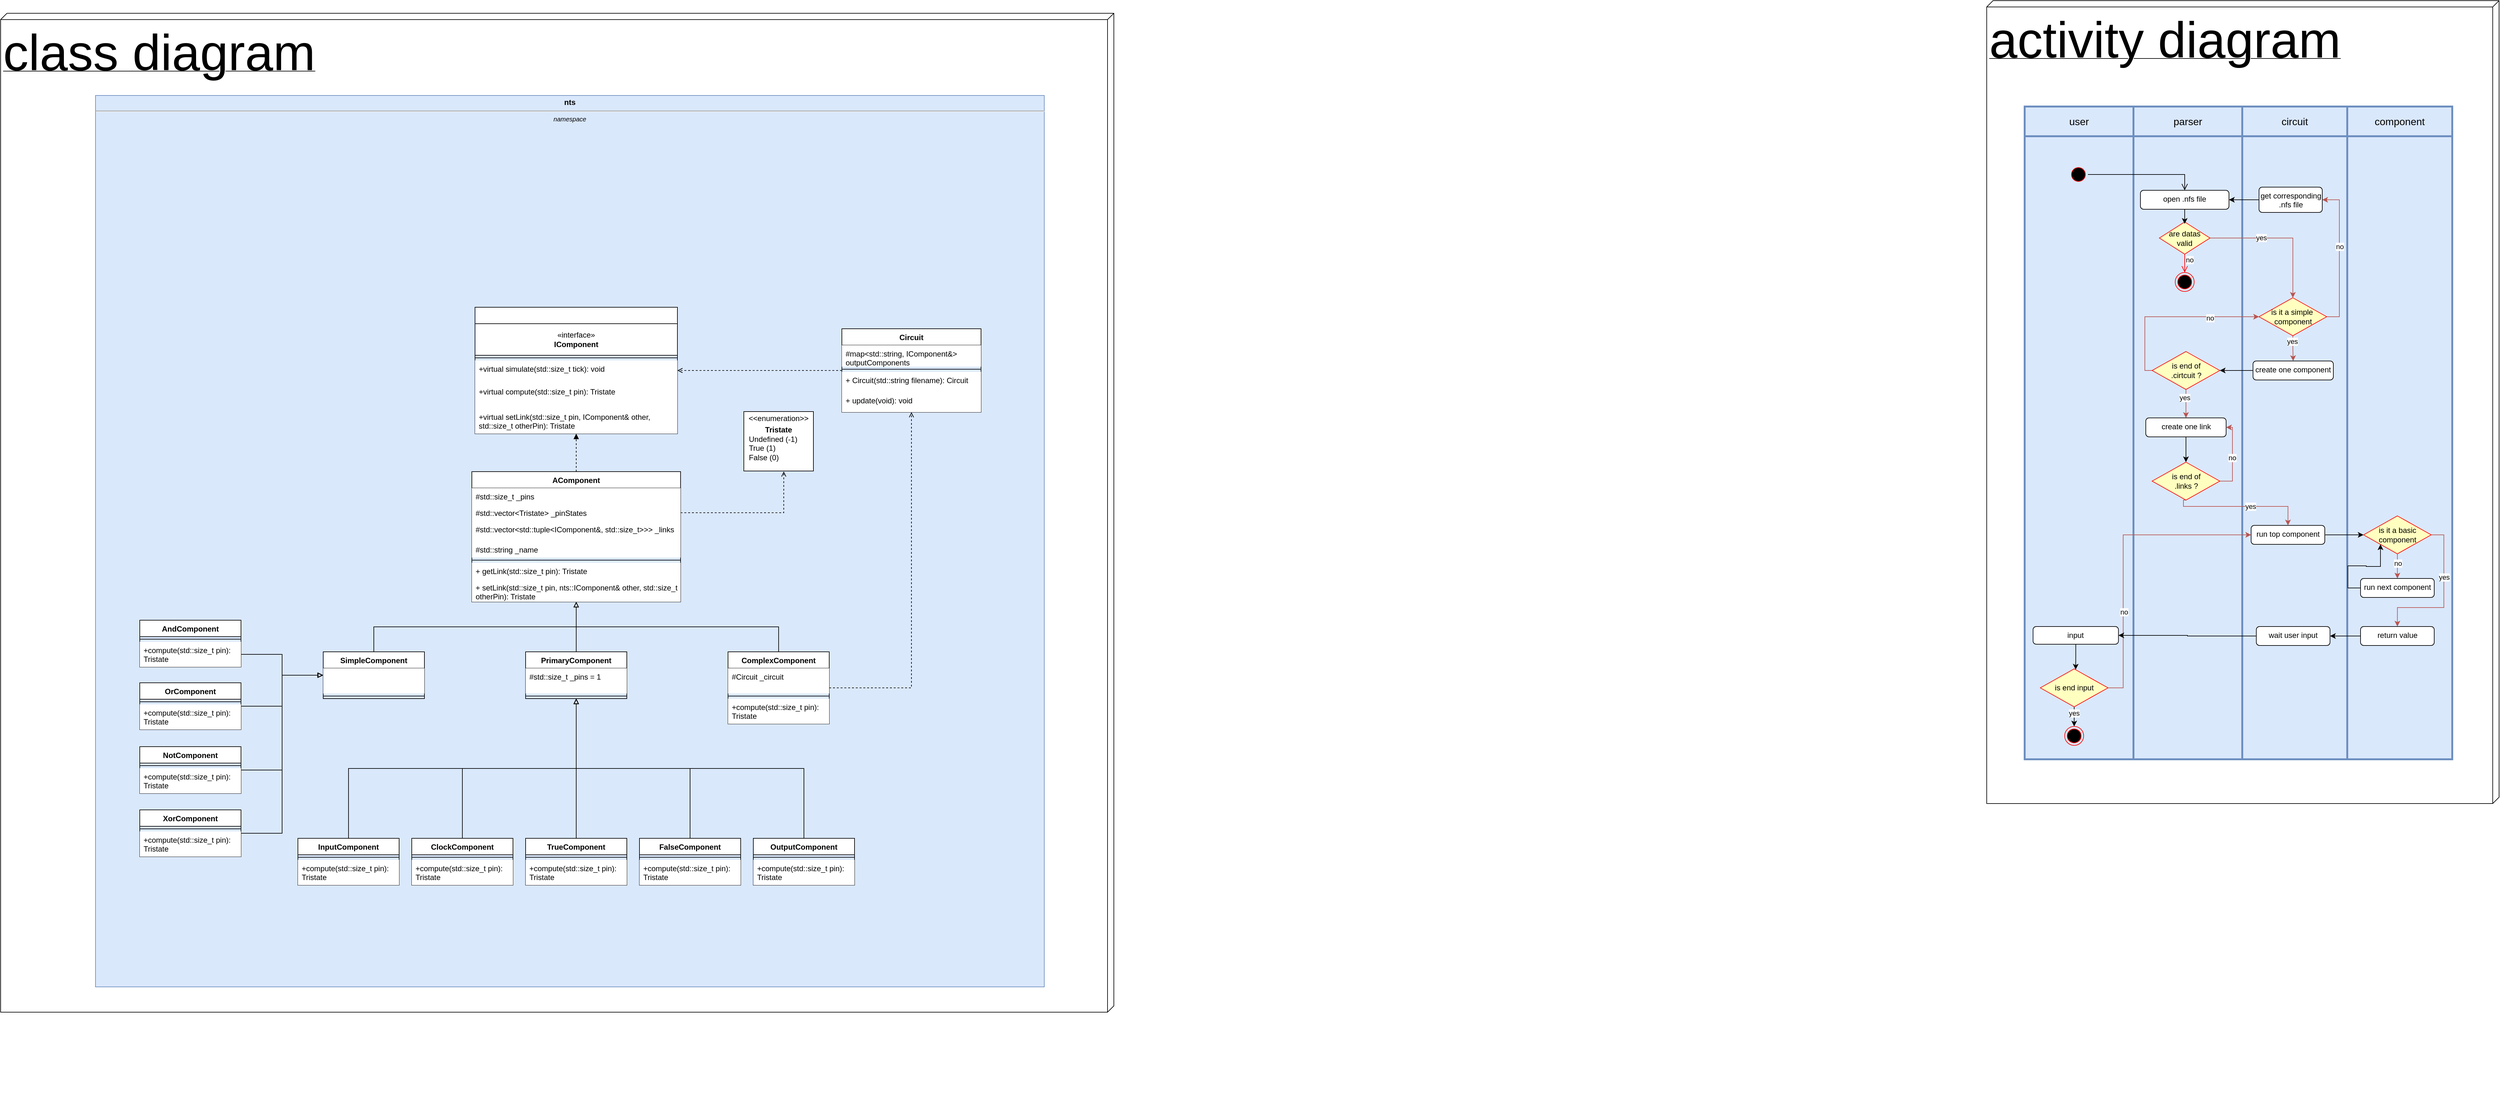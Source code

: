 <mxfile version="23.1.1" type="github">
  <diagram name="Page-1" id="GFifySusMShSwhzrOTK_">
    <mxGraphModel dx="3709" dy="222" grid="1" gridSize="10" guides="1" tooltips="1" connect="1" arrows="1" fold="1" page="1" pageScale="1" pageWidth="827" pageHeight="1169" math="0" shadow="0">
      <root>
        <mxCell id="0" />
        <mxCell id="1" parent="0" />
        <mxCell id="HUT77cJScD1KmEGIFshK-110" value="" style="group;fillColor=default;" parent="1" vertex="1" connectable="0">
          <mxGeometry x="-2220" y="280" width="2180" height="1570" as="geometry" />
        </mxCell>
        <mxCell id="HUT77cJScD1KmEGIFshK-108" value="&lt;font style=&quot;font-size: 80px;&quot;&gt;class diagram&lt;/font&gt;" style="verticalAlign=top;align=left;spacingTop=8;spacingLeft=2;spacingRight=12;shape=cube;size=10;direction=south;fontStyle=4;html=1;whiteSpace=wrap;movable=1;resizable=1;rotatable=1;deletable=1;editable=1;locked=0;connectable=1;perimeterSpacing=6;" parent="HUT77cJScD1KmEGIFshK-110" vertex="1">
          <mxGeometry x="-320" y="-140" width="1760" height="1580" as="geometry" />
        </mxCell>
        <mxCell id="HUT77cJScD1KmEGIFshK-34" value="&lt;p style=&quot;margin:0px;margin-top:4px;text-align:center;&quot;&gt;&lt;b&gt;nts&lt;/b&gt;&lt;/p&gt;&lt;hr&gt;&lt;p style=&quot;font-size:10px;margin:0px;text-align:center;&quot;&gt;&lt;i&gt;namespace&lt;/i&gt;&lt;/p&gt;" style="shape=rect;align=left;html=1;overflow=fill;whiteSpace=wrap;recursiveResize=0;fillColor=#DAE8FC;strokeColor=#6c8ebf;movable=1;resizable=1;rotatable=1;deletable=1;editable=1;locked=0;connectable=1;" parent="HUT77cJScD1KmEGIFshK-110" vertex="1">
          <mxGeometry x="-170" y="-10" width="1500" height="1410" as="geometry" />
        </mxCell>
        <mxCell id="HUT77cJScD1KmEGIFshK-15" value="" style="swimlane;fontStyle=1;align=center;verticalAlign=top;childLayout=stackLayout;horizontal=1;startSize=26;horizontalStack=0;resizeParent=1;resizeParentMax=0;resizeLast=0;collapsible=1;marginBottom=0;whiteSpace=wrap;html=1;" parent="HUT77cJScD1KmEGIFshK-110" vertex="1">
          <mxGeometry x="430" y="325" width="320" height="200" as="geometry">
            <mxRectangle x="110" y="255" width="50" height="40" as="alternateBounds" />
          </mxGeometry>
        </mxCell>
        <mxCell id="HUT77cJScD1KmEGIFshK-23" value="«interface»&lt;br&gt;&lt;b&gt;IComponent&lt;br&gt;&lt;/b&gt;" style="html=1;whiteSpace=wrap;" parent="HUT77cJScD1KmEGIFshK-15" vertex="1">
          <mxGeometry y="26" width="320" height="50" as="geometry" />
        </mxCell>
        <mxCell id="HUT77cJScD1KmEGIFshK-17" value="" style="line;strokeWidth=1;fillColor=default;align=left;verticalAlign=middle;spacingTop=-1;spacingLeft=3;spacingRight=3;rotatable=0;labelPosition=right;points=[];portConstraint=eastwest;strokeColor=inherit;" parent="HUT77cJScD1KmEGIFshK-15" vertex="1">
          <mxGeometry y="76" width="320" height="8" as="geometry" />
        </mxCell>
        <mxCell id="HUT77cJScD1KmEGIFshK-20" value="+virtual simulate(std::size_t tick): void" style="text;align=left;verticalAlign=top;spacingLeft=4;spacingRight=4;overflow=hidden;rotatable=0;points=[[0,0.5],[1,0.5]];portConstraint=eastwest;whiteSpace=wrap;html=1;fillColor=default;" parent="HUT77cJScD1KmEGIFshK-15" vertex="1">
          <mxGeometry y="84" width="320" height="36" as="geometry" />
        </mxCell>
        <mxCell id="HUT77cJScD1KmEGIFshK-18" value="+virtual compute(std::size_t pin): Tristate" style="text;align=left;verticalAlign=top;spacingLeft=4;spacingRight=4;overflow=hidden;rotatable=0;points=[[0,0.5],[1,0.5]];portConstraint=eastwest;whiteSpace=wrap;html=1;fillColor=default;" parent="HUT77cJScD1KmEGIFshK-15" vertex="1">
          <mxGeometry y="120" width="320" height="40" as="geometry" />
        </mxCell>
        <mxCell id="HUT77cJScD1KmEGIFshK-22" value="+virtual setLink(std::size_t pin, IComponent&amp;amp; other, std::size_t otherPin): Tristate" style="text;align=left;verticalAlign=top;spacingLeft=4;spacingRight=4;overflow=hidden;rotatable=0;points=[[0,0.5],[1,0.5]];portConstraint=eastwest;whiteSpace=wrap;html=1;fillColor=default;" parent="HUT77cJScD1KmEGIFshK-15" vertex="1">
          <mxGeometry y="160" width="320" height="40" as="geometry" />
        </mxCell>
        <mxCell id="HUT77cJScD1KmEGIFshK-29" style="edgeStyle=orthogonalEdgeStyle;rounded=0;orthogonalLoop=1;jettySize=auto;html=1;dashed=1;endArrow=block;endFill=1;strokeColor=default;strokeWidth=1;" parent="HUT77cJScD1KmEGIFshK-110" source="HUT77cJScD1KmEGIFshK-25" target="HUT77cJScD1KmEGIFshK-15" edge="1">
          <mxGeometry relative="1" as="geometry" />
        </mxCell>
        <mxCell id="HUT77cJScD1KmEGIFshK-25" value="AComponent" style="swimlane;fontStyle=1;align=center;verticalAlign=top;childLayout=stackLayout;horizontal=1;startSize=26;horizontalStack=0;resizeParent=1;resizeParentMax=0;resizeLast=0;collapsible=1;marginBottom=0;whiteSpace=wrap;html=1;" parent="HUT77cJScD1KmEGIFshK-110" vertex="1">
          <mxGeometry x="425" y="585" width="330" height="206" as="geometry">
            <mxRectangle x="195" y="320" width="120" height="30" as="alternateBounds" />
          </mxGeometry>
        </mxCell>
        <mxCell id="HUT77cJScD1KmEGIFshK-33" value="#std::size_t _pins" style="text;strokeColor=none;fillColor=default;align=left;verticalAlign=top;spacingLeft=4;spacingRight=4;overflow=hidden;rotatable=0;points=[[0,0.5],[1,0.5]];portConstraint=eastwest;whiteSpace=wrap;html=1;" parent="HUT77cJScD1KmEGIFshK-25" vertex="1">
          <mxGeometry y="26" width="330" height="26" as="geometry" />
        </mxCell>
        <mxCell id="HUT77cJScD1KmEGIFshK-26" value="#std::vector&amp;lt;Tristate&amp;gt; _pinStates" style="text;strokeColor=none;fillColor=default;align=left;verticalAlign=top;spacingLeft=4;spacingRight=4;overflow=hidden;rotatable=0;points=[[0,0.5],[1,0.5]];portConstraint=eastwest;whiteSpace=wrap;html=1;" parent="HUT77cJScD1KmEGIFshK-25" vertex="1">
          <mxGeometry y="52" width="330" height="26" as="geometry" />
        </mxCell>
        <mxCell id="HUT77cJScD1KmEGIFshK-32" value="#std::vector&amp;lt;std::tuple&amp;lt;IComponent&amp;amp;, std::size_t&amp;gt;&amp;gt;&amp;gt; _links" style="text;strokeColor=none;fillColor=default;align=left;verticalAlign=top;spacingLeft=4;spacingRight=4;overflow=hidden;rotatable=0;points=[[0,0.5],[1,0.5]];portConstraint=eastwest;whiteSpace=wrap;html=1;" parent="HUT77cJScD1KmEGIFshK-25" vertex="1">
          <mxGeometry y="78" width="330" height="32" as="geometry" />
        </mxCell>
        <mxCell id="HUT77cJScD1KmEGIFshK-256" value="#std::string _name" style="text;strokeColor=none;fillColor=default;align=left;verticalAlign=top;spacingLeft=4;spacingRight=4;overflow=hidden;rotatable=0;points=[[0,0.5],[1,0.5]];portConstraint=eastwest;whiteSpace=wrap;html=1;" parent="HUT77cJScD1KmEGIFshK-25" vertex="1">
          <mxGeometry y="110" width="330" height="26" as="geometry" />
        </mxCell>
        <mxCell id="HUT77cJScD1KmEGIFshK-27" value="" style="line;strokeWidth=1;fillColor=none;align=left;verticalAlign=middle;spacingTop=-1;spacingLeft=3;spacingRight=3;rotatable=0;labelPosition=right;points=[];portConstraint=eastwest;strokeColor=inherit;" parent="HUT77cJScD1KmEGIFshK-25" vertex="1">
          <mxGeometry y="136" width="330" height="8" as="geometry" />
        </mxCell>
        <mxCell id="HUT77cJScD1KmEGIFshK-28" value="+ getLink(std::size_t pin): Tristate" style="text;align=left;verticalAlign=top;spacingLeft=4;spacingRight=4;overflow=hidden;rotatable=0;points=[[0,0.5],[1,0.5]];portConstraint=eastwest;whiteSpace=wrap;html=1;fillColor=default;" parent="HUT77cJScD1KmEGIFshK-25" vertex="1">
          <mxGeometry y="144" width="330" height="26" as="geometry" />
        </mxCell>
        <mxCell id="HUT77cJScD1KmEGIFshK-53" value="+ setLink(std::size_t pin, nts::IComponent&amp;amp; other, std::size_t otherPin): Tristate" style="text;strokeColor=none;fillColor=default;align=left;verticalAlign=top;spacingLeft=4;spacingRight=4;overflow=hidden;rotatable=0;points=[[0,0.5],[1,0.5]];portConstraint=eastwest;whiteSpace=wrap;html=1;" parent="HUT77cJScD1KmEGIFshK-25" vertex="1">
          <mxGeometry y="170" width="330" height="36" as="geometry" />
        </mxCell>
        <mxCell id="HUT77cJScD1KmEGIFshK-30" value="&lt;p style=&quot;margin:0px;margin-top:4px;text-align:center;&quot;&gt;&amp;lt;&amp;lt;enumeration&amp;gt;&amp;gt;&lt;/p&gt;&lt;p style=&quot;margin:0px;margin-top:4px;text-align:center;&quot;&gt;&lt;b&gt;Tristate&lt;/b&gt;&lt;br&gt;&lt;/p&gt;&lt;p style=&quot;margin:0px;margin-left:8px;text-align:left;&quot;&gt;Undefined (-1)&lt;/p&gt;&lt;p style=&quot;margin:0px;margin-left:8px;text-align:left;&quot;&gt;True (1)&lt;/p&gt;&lt;p style=&quot;margin:0px;margin-left:8px;text-align:left;&quot;&gt;False (0)&lt;/p&gt;" style="shape=rect;html=1;overflow=fill;whiteSpace=wrap;" parent="HUT77cJScD1KmEGIFshK-110" vertex="1">
          <mxGeometry x="855" y="490" width="110" height="94" as="geometry" />
        </mxCell>
        <mxCell id="HUT77cJScD1KmEGIFshK-31" style="edgeStyle=orthogonalEdgeStyle;rounded=0;orthogonalLoop=1;jettySize=auto;html=1;exitX=1;exitY=0.5;exitDx=0;exitDy=0;dashed=1;endArrow=open;endFill=0;strokeWidth=1;entryX=0.574;entryY=1.008;entryDx=0;entryDy=0;entryPerimeter=0;" parent="HUT77cJScD1KmEGIFshK-110" source="HUT77cJScD1KmEGIFshK-26" target="HUT77cJScD1KmEGIFshK-30" edge="1">
          <mxGeometry relative="1" as="geometry">
            <mxPoint x="850" y="475" as="targetPoint" />
          </mxGeometry>
        </mxCell>
        <mxCell id="HUT77cJScD1KmEGIFshK-41" value="AndComponent" style="swimlane;fontStyle=1;align=center;verticalAlign=top;childLayout=stackLayout;horizontal=1;startSize=26;horizontalStack=0;resizeParent=1;resizeParentMax=0;resizeLast=0;collapsible=1;marginBottom=0;whiteSpace=wrap;html=1;" parent="HUT77cJScD1KmEGIFshK-110" vertex="1">
          <mxGeometry x="-100" y="820" width="160" height="74" as="geometry">
            <mxRectangle x="100" y="568" width="130" height="30" as="alternateBounds" />
          </mxGeometry>
        </mxCell>
        <mxCell id="HUT77cJScD1KmEGIFshK-43" value="" style="line;strokeWidth=1;fillColor=none;align=left;verticalAlign=middle;spacingTop=-1;spacingLeft=3;spacingRight=3;rotatable=0;labelPosition=right;points=[];portConstraint=eastwest;strokeColor=inherit;" parent="HUT77cJScD1KmEGIFshK-41" vertex="1">
          <mxGeometry y="26" width="160" height="8" as="geometry" />
        </mxCell>
        <mxCell id="HUT77cJScD1KmEGIFshK-54" value="+compute(std::size_t pin): Tristate" style="text;align=left;verticalAlign=top;spacingLeft=4;spacingRight=4;overflow=hidden;rotatable=0;points=[[0,0.5],[1,0.5]];portConstraint=eastwest;whiteSpace=wrap;html=1;fillColor=default;" parent="HUT77cJScD1KmEGIFshK-41" vertex="1">
          <mxGeometry y="34" width="160" height="40" as="geometry" />
        </mxCell>
        <mxCell id="HUT77cJScD1KmEGIFshK-51" value="XorComponent" style="swimlane;fontStyle=1;align=center;verticalAlign=top;childLayout=stackLayout;horizontal=1;startSize=26;horizontalStack=0;resizeParent=1;resizeParentMax=0;resizeLast=0;collapsible=1;marginBottom=0;whiteSpace=wrap;html=1;" parent="HUT77cJScD1KmEGIFshK-110" vertex="1">
          <mxGeometry x="-100" y="1120" width="160" height="74" as="geometry">
            <mxRectangle x="280" y="568" width="130" height="30" as="alternateBounds" />
          </mxGeometry>
        </mxCell>
        <mxCell id="HUT77cJScD1KmEGIFshK-52" value="" style="line;strokeWidth=1;fillColor=none;align=left;verticalAlign=middle;spacingTop=-1;spacingLeft=3;spacingRight=3;rotatable=0;labelPosition=right;points=[];portConstraint=eastwest;strokeColor=inherit;" parent="HUT77cJScD1KmEGIFshK-51" vertex="1">
          <mxGeometry y="26" width="160" height="8" as="geometry" />
        </mxCell>
        <mxCell id="HUT77cJScD1KmEGIFshK-55" value="+compute(std::size_t pin): Tristate" style="text;align=left;verticalAlign=top;spacingLeft=4;spacingRight=4;overflow=hidden;rotatable=0;points=[[0,0.5],[1,0.5]];portConstraint=eastwest;whiteSpace=wrap;html=1;fillColor=default;" parent="HUT77cJScD1KmEGIFshK-51" vertex="1">
          <mxGeometry y="34" width="160" height="40" as="geometry" />
        </mxCell>
        <mxCell id="HUT77cJScD1KmEGIFshK-241" style="edgeStyle=orthogonalEdgeStyle;rounded=0;orthogonalLoop=1;jettySize=auto;html=1;entryX=0;entryY=0.5;entryDx=0;entryDy=0;endArrow=block;endFill=0;" parent="HUT77cJScD1KmEGIFshK-110" source="HUT77cJScD1KmEGIFshK-64" target="HUT77cJScD1KmEGIFshK-235" edge="1">
          <mxGeometry relative="1" as="geometry" />
        </mxCell>
        <mxCell id="HUT77cJScD1KmEGIFshK-64" value="NotComponent" style="swimlane;fontStyle=1;align=center;verticalAlign=top;childLayout=stackLayout;horizontal=1;startSize=26;horizontalStack=0;resizeParent=1;resizeParentMax=0;resizeLast=0;collapsible=1;marginBottom=0;whiteSpace=wrap;html=1;" parent="HUT77cJScD1KmEGIFshK-110" vertex="1">
          <mxGeometry x="-100" y="1020" width="160" height="74" as="geometry">
            <mxRectangle x="280" y="568" width="130" height="30" as="alternateBounds" />
          </mxGeometry>
        </mxCell>
        <mxCell id="HUT77cJScD1KmEGIFshK-65" value="" style="line;strokeWidth=1;fillColor=none;align=left;verticalAlign=middle;spacingTop=-1;spacingLeft=3;spacingRight=3;rotatable=0;labelPosition=right;points=[];portConstraint=eastwest;strokeColor=inherit;" parent="HUT77cJScD1KmEGIFshK-64" vertex="1">
          <mxGeometry y="26" width="160" height="8" as="geometry" />
        </mxCell>
        <mxCell id="HUT77cJScD1KmEGIFshK-66" value="+compute(std::size_t pin): Tristate" style="text;align=left;verticalAlign=top;spacingLeft=4;spacingRight=4;overflow=hidden;rotatable=0;points=[[0,0.5],[1,0.5]];portConstraint=eastwest;whiteSpace=wrap;html=1;fillColor=default;" parent="HUT77cJScD1KmEGIFshK-64" vertex="1">
          <mxGeometry y="34" width="160" height="40" as="geometry" />
        </mxCell>
        <mxCell id="HUT77cJScD1KmEGIFshK-103" style="edgeStyle=orthogonalEdgeStyle;rounded=0;orthogonalLoop=1;jettySize=auto;html=1;strokeWidth=1;endArrow=block;endFill=0;" parent="HUT77cJScD1KmEGIFshK-110" source="HUT77cJScD1KmEGIFshK-72" target="HUT77cJScD1KmEGIFshK-25" edge="1">
          <mxGeometry relative="1" as="geometry" />
        </mxCell>
        <mxCell id="HUT77cJScD1KmEGIFshK-72" value="PrimaryComponent" style="swimlane;fontStyle=1;align=center;verticalAlign=top;childLayout=stackLayout;horizontal=1;startSize=26;horizontalStack=0;resizeParent=1;resizeParentMax=0;resizeLast=0;collapsible=1;marginBottom=0;whiteSpace=wrap;html=1;" parent="HUT77cJScD1KmEGIFshK-110" vertex="1">
          <mxGeometry x="510" y="870" width="160" height="74" as="geometry">
            <mxRectangle x="280" y="568" width="130" height="30" as="alternateBounds" />
          </mxGeometry>
        </mxCell>
        <mxCell id="HUT77cJScD1KmEGIFshK-107" value="#std::size_t _pins = 1" style="text;align=left;verticalAlign=top;spacingLeft=4;spacingRight=4;overflow=hidden;rotatable=0;points=[[0,0.5],[1,0.5]];portConstraint=eastwest;whiteSpace=wrap;html=1;fillColor=default;" parent="HUT77cJScD1KmEGIFshK-72" vertex="1">
          <mxGeometry y="26" width="160" height="40" as="geometry" />
        </mxCell>
        <mxCell id="HUT77cJScD1KmEGIFshK-73" value="" style="line;strokeWidth=1;fillColor=none;align=left;verticalAlign=middle;spacingTop=-1;spacingLeft=3;spacingRight=3;rotatable=0;labelPosition=right;points=[];portConstraint=eastwest;strokeColor=inherit;" parent="HUT77cJScD1KmEGIFshK-72" vertex="1">
          <mxGeometry y="66" width="160" height="8" as="geometry" />
        </mxCell>
        <mxCell id="HUT77cJScD1KmEGIFshK-231" style="edgeStyle=orthogonalEdgeStyle;rounded=0;orthogonalLoop=1;jettySize=auto;html=1;endArrow=block;endFill=0;" parent="HUT77cJScD1KmEGIFshK-110" source="HUT77cJScD1KmEGIFshK-80" target="HUT77cJScD1KmEGIFshK-72" edge="1">
          <mxGeometry relative="1" as="geometry" />
        </mxCell>
        <mxCell id="HUT77cJScD1KmEGIFshK-80" value="TrueComponent" style="swimlane;fontStyle=1;align=center;verticalAlign=top;childLayout=stackLayout;horizontal=1;startSize=26;horizontalStack=0;resizeParent=1;resizeParentMax=0;resizeLast=0;collapsible=1;marginBottom=0;whiteSpace=wrap;html=1;" parent="HUT77cJScD1KmEGIFshK-110" vertex="1">
          <mxGeometry x="510" y="1165" width="160" height="74" as="geometry">
            <mxRectangle x="280" y="568" width="130" height="30" as="alternateBounds" />
          </mxGeometry>
        </mxCell>
        <mxCell id="HUT77cJScD1KmEGIFshK-81" value="" style="line;strokeWidth=1;fillColor=none;align=left;verticalAlign=middle;spacingTop=-1;spacingLeft=3;spacingRight=3;rotatable=0;labelPosition=right;points=[];portConstraint=eastwest;strokeColor=inherit;" parent="HUT77cJScD1KmEGIFshK-80" vertex="1">
          <mxGeometry y="26" width="160" height="8" as="geometry" />
        </mxCell>
        <mxCell id="HUT77cJScD1KmEGIFshK-82" value="+compute(std::size_t pin): Tristate" style="text;align=left;verticalAlign=top;spacingLeft=4;spacingRight=4;overflow=hidden;rotatable=0;points=[[0,0.5],[1,0.5]];portConstraint=eastwest;whiteSpace=wrap;html=1;fillColor=default;" parent="HUT77cJScD1KmEGIFshK-80" vertex="1">
          <mxGeometry y="34" width="160" height="40" as="geometry" />
        </mxCell>
        <mxCell id="HUT77cJScD1KmEGIFshK-233" style="edgeStyle=orthogonalEdgeStyle;rounded=0;orthogonalLoop=1;jettySize=auto;html=1;exitX=0.5;exitY=0;exitDx=0;exitDy=0;endArrow=block;endFill=0;" parent="HUT77cJScD1KmEGIFshK-110" source="HUT77cJScD1KmEGIFshK-83" target="HUT77cJScD1KmEGIFshK-72" edge="1">
          <mxGeometry relative="1" as="geometry" />
        </mxCell>
        <mxCell id="HUT77cJScD1KmEGIFshK-83" value="FalseComponent" style="swimlane;fontStyle=1;align=center;verticalAlign=top;childLayout=stackLayout;horizontal=1;startSize=26;horizontalStack=0;resizeParent=1;resizeParentMax=0;resizeLast=0;collapsible=1;marginBottom=0;whiteSpace=wrap;html=1;" parent="HUT77cJScD1KmEGIFshK-110" vertex="1">
          <mxGeometry x="690" y="1165" width="160" height="74" as="geometry">
            <mxRectangle x="280" y="568" width="130" height="30" as="alternateBounds" />
          </mxGeometry>
        </mxCell>
        <mxCell id="HUT77cJScD1KmEGIFshK-84" value="" style="line;strokeWidth=1;fillColor=none;align=left;verticalAlign=middle;spacingTop=-1;spacingLeft=3;spacingRight=3;rotatable=0;labelPosition=right;points=[];portConstraint=eastwest;strokeColor=inherit;" parent="HUT77cJScD1KmEGIFshK-83" vertex="1">
          <mxGeometry y="26" width="160" height="8" as="geometry" />
        </mxCell>
        <mxCell id="HUT77cJScD1KmEGIFshK-85" value="+compute(std::size_t pin): Tristate" style="text;align=left;verticalAlign=top;spacingLeft=4;spacingRight=4;overflow=hidden;rotatable=0;points=[[0,0.5],[1,0.5]];portConstraint=eastwest;whiteSpace=wrap;html=1;fillColor=default;" parent="HUT77cJScD1KmEGIFshK-83" vertex="1">
          <mxGeometry y="34" width="160" height="40" as="geometry" />
        </mxCell>
        <mxCell id="HUT77cJScD1KmEGIFshK-234" style="edgeStyle=orthogonalEdgeStyle;rounded=0;orthogonalLoop=1;jettySize=auto;html=1;exitX=0.5;exitY=0;exitDx=0;exitDy=0;endArrow=block;endFill=0;" parent="HUT77cJScD1KmEGIFshK-110" source="HUT77cJScD1KmEGIFshK-99" target="HUT77cJScD1KmEGIFshK-72" edge="1">
          <mxGeometry relative="1" as="geometry" />
        </mxCell>
        <mxCell id="HUT77cJScD1KmEGIFshK-99" value="ClockComponent" style="swimlane;fontStyle=1;align=center;verticalAlign=top;childLayout=stackLayout;horizontal=1;startSize=26;horizontalStack=0;resizeParent=1;resizeParentMax=0;resizeLast=0;collapsible=1;marginBottom=0;whiteSpace=wrap;html=1;" parent="HUT77cJScD1KmEGIFshK-110" vertex="1">
          <mxGeometry x="330" y="1165" width="160" height="74" as="geometry">
            <mxRectangle x="280" y="568" width="130" height="30" as="alternateBounds" />
          </mxGeometry>
        </mxCell>
        <mxCell id="HUT77cJScD1KmEGIFshK-100" value="" style="line;strokeWidth=1;fillColor=none;align=left;verticalAlign=middle;spacingTop=-1;spacingLeft=3;spacingRight=3;rotatable=0;labelPosition=right;points=[];portConstraint=eastwest;strokeColor=inherit;" parent="HUT77cJScD1KmEGIFshK-99" vertex="1">
          <mxGeometry y="26" width="160" height="8" as="geometry" />
        </mxCell>
        <mxCell id="HUT77cJScD1KmEGIFshK-101" value="+compute(std::size_t pin): Tristate" style="text;align=left;verticalAlign=top;spacingLeft=4;spacingRight=4;overflow=hidden;rotatable=0;points=[[0,0.5],[1,0.5]];portConstraint=eastwest;whiteSpace=wrap;html=1;fillColor=default;" parent="HUT77cJScD1KmEGIFshK-99" vertex="1">
          <mxGeometry y="34" width="160" height="40" as="geometry" />
        </mxCell>
        <mxCell id="HUT77cJScD1KmEGIFshK-238" style="edgeStyle=orthogonalEdgeStyle;rounded=0;orthogonalLoop=1;jettySize=auto;html=1;exitX=0.5;exitY=0;exitDx=0;exitDy=0;endArrow=block;endFill=0;" parent="HUT77cJScD1KmEGIFshK-110" source="HUT77cJScD1KmEGIFshK-235" target="HUT77cJScD1KmEGIFshK-25" edge="1">
          <mxGeometry relative="1" as="geometry" />
        </mxCell>
        <mxCell id="HUT77cJScD1KmEGIFshK-235" value="SimpleComponent" style="swimlane;fontStyle=1;align=center;verticalAlign=top;childLayout=stackLayout;horizontal=1;startSize=26;horizontalStack=0;resizeParent=1;resizeParentMax=0;resizeLast=0;collapsible=1;marginBottom=0;whiteSpace=wrap;html=1;" parent="HUT77cJScD1KmEGIFshK-110" vertex="1">
          <mxGeometry x="190" y="870" width="160" height="74" as="geometry">
            <mxRectangle x="280" y="568" width="130" height="30" as="alternateBounds" />
          </mxGeometry>
        </mxCell>
        <mxCell id="HUT77cJScD1KmEGIFshK-236" value="" style="text;align=left;verticalAlign=top;spacingLeft=4;spacingRight=4;overflow=hidden;rotatable=0;points=[[0,0.5],[1,0.5]];portConstraint=eastwest;whiteSpace=wrap;html=1;fillColor=default;" parent="HUT77cJScD1KmEGIFshK-235" vertex="1">
          <mxGeometry y="26" width="160" height="40" as="geometry" />
        </mxCell>
        <mxCell id="HUT77cJScD1KmEGIFshK-237" value="" style="line;strokeWidth=1;fillColor=none;align=left;verticalAlign=middle;spacingTop=-1;spacingLeft=3;spacingRight=3;rotatable=0;labelPosition=right;points=[];portConstraint=eastwest;strokeColor=inherit;" parent="HUT77cJScD1KmEGIFshK-235" vertex="1">
          <mxGeometry y="66" width="160" height="8" as="geometry" />
        </mxCell>
        <mxCell id="HUT77cJScD1KmEGIFshK-240" style="edgeStyle=orthogonalEdgeStyle;rounded=0;orthogonalLoop=1;jettySize=auto;html=1;endArrow=block;endFill=0;" parent="HUT77cJScD1KmEGIFshK-110" source="HUT77cJScD1KmEGIFshK-60" target="HUT77cJScD1KmEGIFshK-235" edge="1">
          <mxGeometry relative="1" as="geometry" />
        </mxCell>
        <mxCell id="HUT77cJScD1KmEGIFshK-60" value="OrComponent" style="swimlane;fontStyle=1;align=center;verticalAlign=top;childLayout=stackLayout;horizontal=1;startSize=26;horizontalStack=0;resizeParent=1;resizeParentMax=0;resizeLast=0;collapsible=1;marginBottom=0;whiteSpace=wrap;html=1;" parent="HUT77cJScD1KmEGIFshK-110" vertex="1">
          <mxGeometry x="-100" y="919" width="160" height="74" as="geometry">
            <mxRectangle x="280" y="568" width="130" height="30" as="alternateBounds" />
          </mxGeometry>
        </mxCell>
        <mxCell id="HUT77cJScD1KmEGIFshK-61" value="" style="line;strokeWidth=1;fillColor=none;align=left;verticalAlign=middle;spacingTop=-1;spacingLeft=3;spacingRight=3;rotatable=0;labelPosition=right;points=[];portConstraint=eastwest;strokeColor=inherit;" parent="HUT77cJScD1KmEGIFshK-60" vertex="1">
          <mxGeometry y="26" width="160" height="8" as="geometry" />
        </mxCell>
        <mxCell id="HUT77cJScD1KmEGIFshK-62" value="+compute(std::size_t pin): Tristate" style="text;align=left;verticalAlign=top;spacingLeft=4;spacingRight=4;overflow=hidden;rotatable=0;points=[[0,0.5],[1,0.5]];portConstraint=eastwest;whiteSpace=wrap;html=1;fillColor=default;" parent="HUT77cJScD1KmEGIFshK-60" vertex="1">
          <mxGeometry y="34" width="160" height="40" as="geometry" />
        </mxCell>
        <mxCell id="HUT77cJScD1KmEGIFshK-239" style="edgeStyle=orthogonalEdgeStyle;rounded=0;orthogonalLoop=1;jettySize=auto;html=1;endArrow=block;endFill=0;" parent="HUT77cJScD1KmEGIFshK-110" source="HUT77cJScD1KmEGIFshK-54" target="HUT77cJScD1KmEGIFshK-235" edge="1">
          <mxGeometry relative="1" as="geometry" />
        </mxCell>
        <mxCell id="HUT77cJScD1KmEGIFshK-243" style="edgeStyle=orthogonalEdgeStyle;rounded=0;orthogonalLoop=1;jettySize=auto;html=1;entryX=-0.004;entryY=0.275;entryDx=0;entryDy=0;entryPerimeter=0;exitX=1;exitY=0.5;exitDx=0;exitDy=0;endArrow=block;endFill=0;" parent="HUT77cJScD1KmEGIFshK-110" source="HUT77cJScD1KmEGIFshK-51" target="HUT77cJScD1KmEGIFshK-236" edge="1">
          <mxGeometry relative="1" as="geometry" />
        </mxCell>
        <mxCell id="HUT77cJScD1KmEGIFshK-247" style="edgeStyle=orthogonalEdgeStyle;rounded=0;orthogonalLoop=1;jettySize=auto;html=1;exitX=0.5;exitY=0;exitDx=0;exitDy=0;endArrow=block;endFill=0;" parent="HUT77cJScD1KmEGIFshK-110" source="HUT77cJScD1KmEGIFshK-244" target="HUT77cJScD1KmEGIFshK-25" edge="1">
          <mxGeometry relative="1" as="geometry" />
        </mxCell>
        <mxCell id="HUT77cJScD1KmEGIFshK-255" style="edgeStyle=orthogonalEdgeStyle;rounded=0;orthogonalLoop=1;jettySize=auto;html=1;dashed=1;endArrow=open;endFill=0;" parent="HUT77cJScD1KmEGIFshK-110" source="HUT77cJScD1KmEGIFshK-244" target="HUT77cJScD1KmEGIFshK-248" edge="1">
          <mxGeometry relative="1" as="geometry" />
        </mxCell>
        <mxCell id="HUT77cJScD1KmEGIFshK-244" value="ComplexComponent" style="swimlane;fontStyle=1;align=center;verticalAlign=top;childLayout=stackLayout;horizontal=1;startSize=26;horizontalStack=0;resizeParent=1;resizeParentMax=0;resizeLast=0;collapsible=1;marginBottom=0;whiteSpace=wrap;html=1;" parent="HUT77cJScD1KmEGIFshK-110" vertex="1">
          <mxGeometry x="830" y="870" width="160" height="114" as="geometry">
            <mxRectangle x="280" y="568" width="130" height="30" as="alternateBounds" />
          </mxGeometry>
        </mxCell>
        <mxCell id="HUT77cJScD1KmEGIFshK-245" value="#Circuit _circuit" style="text;align=left;verticalAlign=top;spacingLeft=4;spacingRight=4;overflow=hidden;rotatable=0;points=[[0,0.5],[1,0.5]];portConstraint=eastwest;whiteSpace=wrap;html=1;fillColor=default;" parent="HUT77cJScD1KmEGIFshK-244" vertex="1">
          <mxGeometry y="26" width="160" height="40" as="geometry" />
        </mxCell>
        <mxCell id="HUT77cJScD1KmEGIFshK-246" value="" style="line;strokeWidth=1;fillColor=none;align=left;verticalAlign=middle;spacingTop=-1;spacingLeft=3;spacingRight=3;rotatable=0;labelPosition=right;points=[];portConstraint=eastwest;strokeColor=inherit;" parent="HUT77cJScD1KmEGIFshK-244" vertex="1">
          <mxGeometry y="66" width="160" height="8" as="geometry" />
        </mxCell>
        <mxCell id="HUT77cJScD1KmEGIFshK-257" value="+compute(std::size_t pin): Tristate" style="text;align=left;verticalAlign=top;spacingLeft=4;spacingRight=4;overflow=hidden;rotatable=0;points=[[0,0.5],[1,0.5]];portConstraint=eastwest;whiteSpace=wrap;html=1;fillColor=default;" parent="HUT77cJScD1KmEGIFshK-244" vertex="1">
          <mxGeometry y="74" width="160" height="40" as="geometry" />
        </mxCell>
        <mxCell id="HUT77cJScD1KmEGIFshK-254" style="edgeStyle=orthogonalEdgeStyle;rounded=0;orthogonalLoop=1;jettySize=auto;html=1;endArrow=open;endFill=0;dashed=1;" parent="HUT77cJScD1KmEGIFshK-110" source="HUT77cJScD1KmEGIFshK-248" target="HUT77cJScD1KmEGIFshK-15" edge="1">
          <mxGeometry relative="1" as="geometry" />
        </mxCell>
        <mxCell id="HUT77cJScD1KmEGIFshK-248" value="Circuit" style="swimlane;fontStyle=1;align=center;verticalAlign=top;childLayout=stackLayout;horizontal=1;startSize=26;horizontalStack=0;resizeParent=1;resizeParentMax=0;resizeLast=0;collapsible=1;marginBottom=0;whiteSpace=wrap;html=1;" parent="HUT77cJScD1KmEGIFshK-110" vertex="1">
          <mxGeometry x="1010" y="359" width="220" height="132" as="geometry" />
        </mxCell>
        <mxCell id="HUT77cJScD1KmEGIFshK-249" value="#map&amp;lt;std::string, IComponent&amp;amp;&amp;gt; outputComponents" style="text;strokeColor=none;fillColor=default;align=left;verticalAlign=top;spacingLeft=4;spacingRight=4;overflow=hidden;rotatable=0;points=[[0,0.5],[1,0.5]];portConstraint=eastwest;whiteSpace=wrap;html=1;" parent="HUT77cJScD1KmEGIFshK-248" vertex="1">
          <mxGeometry y="26" width="220" height="34" as="geometry" />
        </mxCell>
        <mxCell id="HUT77cJScD1KmEGIFshK-250" value="" style="line;strokeWidth=1;fillColor=none;align=left;verticalAlign=middle;spacingTop=-1;spacingLeft=3;spacingRight=3;rotatable=0;labelPosition=right;points=[];portConstraint=eastwest;strokeColor=inherit;" parent="HUT77cJScD1KmEGIFshK-248" vertex="1">
          <mxGeometry y="60" width="220" height="8" as="geometry" />
        </mxCell>
        <mxCell id="HUT77cJScD1KmEGIFshK-253" value="+ Circuit(std::string filename): Circuit" style="text;strokeColor=none;fillColor=default;align=left;verticalAlign=top;spacingLeft=4;spacingRight=4;overflow=hidden;rotatable=0;points=[[0,0.5],[1,0.5]];portConstraint=eastwest;whiteSpace=wrap;html=1;" parent="HUT77cJScD1KmEGIFshK-248" vertex="1">
          <mxGeometry y="68" width="220" height="32" as="geometry" />
        </mxCell>
        <mxCell id="HUT77cJScD1KmEGIFshK-251" value="+ update(void): void&lt;br&gt;" style="text;strokeColor=none;fillColor=default;align=left;verticalAlign=top;spacingLeft=4;spacingRight=4;overflow=hidden;rotatable=0;points=[[0,0.5],[1,0.5]];portConstraint=eastwest;whiteSpace=wrap;html=1;" parent="HUT77cJScD1KmEGIFshK-248" vertex="1">
          <mxGeometry y="100" width="220" height="32" as="geometry" />
        </mxCell>
        <mxCell id="HUT77cJScD1KmEGIFshK-261" style="edgeStyle=orthogonalEdgeStyle;rounded=0;orthogonalLoop=1;jettySize=auto;html=1;exitX=0.5;exitY=0;exitDx=0;exitDy=0;endArrow=block;endFill=0;" parent="HUT77cJScD1KmEGIFshK-110" source="HUT77cJScD1KmEGIFshK-258" target="HUT77cJScD1KmEGIFshK-72" edge="1">
          <mxGeometry relative="1" as="geometry" />
        </mxCell>
        <mxCell id="HUT77cJScD1KmEGIFshK-258" value="OutputComponent" style="swimlane;fontStyle=1;align=center;verticalAlign=top;childLayout=stackLayout;horizontal=1;startSize=26;horizontalStack=0;resizeParent=1;resizeParentMax=0;resizeLast=0;collapsible=1;marginBottom=0;whiteSpace=wrap;html=1;" parent="HUT77cJScD1KmEGIFshK-110" vertex="1">
          <mxGeometry x="870" y="1165" width="160" height="74" as="geometry">
            <mxRectangle x="280" y="568" width="130" height="30" as="alternateBounds" />
          </mxGeometry>
        </mxCell>
        <mxCell id="HUT77cJScD1KmEGIFshK-259" value="" style="line;strokeWidth=1;fillColor=none;align=left;verticalAlign=middle;spacingTop=-1;spacingLeft=3;spacingRight=3;rotatable=0;labelPosition=right;points=[];portConstraint=eastwest;strokeColor=inherit;" parent="HUT77cJScD1KmEGIFshK-258" vertex="1">
          <mxGeometry y="26" width="160" height="8" as="geometry" />
        </mxCell>
        <mxCell id="HUT77cJScD1KmEGIFshK-260" value="+compute(std::size_t pin): Tristate" style="text;align=left;verticalAlign=top;spacingLeft=4;spacingRight=4;overflow=hidden;rotatable=0;points=[[0,0.5],[1,0.5]];portConstraint=eastwest;whiteSpace=wrap;html=1;fillColor=default;" parent="HUT77cJScD1KmEGIFshK-258" vertex="1">
          <mxGeometry y="34" width="160" height="40" as="geometry" />
        </mxCell>
        <mxCell id="HUT77cJScD1KmEGIFshK-265" style="edgeStyle=orthogonalEdgeStyle;rounded=0;orthogonalLoop=1;jettySize=auto;html=1;exitX=0.5;exitY=0;exitDx=0;exitDy=0;endArrow=block;endFill=0;" parent="HUT77cJScD1KmEGIFshK-110" source="HUT77cJScD1KmEGIFshK-262" target="HUT77cJScD1KmEGIFshK-72" edge="1">
          <mxGeometry relative="1" as="geometry" />
        </mxCell>
        <mxCell id="HUT77cJScD1KmEGIFshK-262" value="InputComponent" style="swimlane;fontStyle=1;align=center;verticalAlign=top;childLayout=stackLayout;horizontal=1;startSize=26;horizontalStack=0;resizeParent=1;resizeParentMax=0;resizeLast=0;collapsible=1;marginBottom=0;whiteSpace=wrap;html=1;" parent="HUT77cJScD1KmEGIFshK-110" vertex="1">
          <mxGeometry x="150" y="1165" width="160" height="74" as="geometry">
            <mxRectangle x="280" y="568" width="130" height="30" as="alternateBounds" />
          </mxGeometry>
        </mxCell>
        <mxCell id="HUT77cJScD1KmEGIFshK-263" value="" style="line;strokeWidth=1;fillColor=none;align=left;verticalAlign=middle;spacingTop=-1;spacingLeft=3;spacingRight=3;rotatable=0;labelPosition=right;points=[];portConstraint=eastwest;strokeColor=inherit;" parent="HUT77cJScD1KmEGIFshK-262" vertex="1">
          <mxGeometry y="26" width="160" height="8" as="geometry" />
        </mxCell>
        <mxCell id="HUT77cJScD1KmEGIFshK-264" value="+compute(std::size_t pin): Tristate" style="text;align=left;verticalAlign=top;spacingLeft=4;spacingRight=4;overflow=hidden;rotatable=0;points=[[0,0.5],[1,0.5]];portConstraint=eastwest;whiteSpace=wrap;html=1;fillColor=default;" parent="HUT77cJScD1KmEGIFshK-262" vertex="1">
          <mxGeometry y="34" width="160" height="40" as="geometry" />
        </mxCell>
        <mxCell id="HUT77cJScD1KmEGIFshK-111" value="&lt;span style=&quot;font-size: 80px;&quot;&gt;activity diagram&lt;/span&gt;" style="verticalAlign=top;align=left;spacingTop=8;spacingLeft=2;spacingRight=12;shape=cube;size=10;direction=south;fontStyle=4;html=1;whiteSpace=wrap;" parent="1" vertex="1">
          <mxGeometry x="600" y="120" width="810" height="1270" as="geometry" />
        </mxCell>
        <mxCell id="HUT77cJScD1KmEGIFshK-116" value="" style="shape=table;startSize=0;container=1;collapsible=0;childLayout=tableLayout;fontSize=16;strokeWidth=3;fillColor=#dae8fc;strokeColor=#6c8ebf;" parent="1" vertex="1">
          <mxGeometry x="660" y="287.5" width="676" height="1032.5" as="geometry" />
        </mxCell>
        <mxCell id="HUT77cJScD1KmEGIFshK-121" value="" style="shape=tableRow;horizontal=0;startSize=0;swimlaneHead=0;swimlaneBody=0;strokeColor=inherit;top=0;left=0;bottom=0;right=0;collapsible=0;dropTarget=0;fillColor=none;points=[[0,0.5],[1,0.5]];portConstraint=eastwest;fontSize=16;" parent="HUT77cJScD1KmEGIFshK-116" vertex="1">
          <mxGeometry width="676" height="47" as="geometry" />
        </mxCell>
        <mxCell id="HUT77cJScD1KmEGIFshK-192" value="user" style="shape=partialRectangle;html=1;whiteSpace=wrap;connectable=0;strokeColor=inherit;overflow=hidden;fillColor=none;top=0;left=0;bottom=0;right=0;pointerEvents=1;fontSize=16;" parent="HUT77cJScD1KmEGIFshK-121" vertex="1">
          <mxGeometry width="172" height="47" as="geometry">
            <mxRectangle width="172" height="47" as="alternateBounds" />
          </mxGeometry>
        </mxCell>
        <mxCell id="HUT77cJScD1KmEGIFshK-122" value="parser" style="shape=partialRectangle;html=1;whiteSpace=wrap;connectable=0;strokeColor=inherit;overflow=hidden;fillColor=none;top=0;left=0;bottom=0;right=0;pointerEvents=1;fontSize=16;" parent="HUT77cJScD1KmEGIFshK-121" vertex="1">
          <mxGeometry x="172" width="172" height="47" as="geometry">
            <mxRectangle width="172" height="47" as="alternateBounds" />
          </mxGeometry>
        </mxCell>
        <mxCell id="HUT77cJScD1KmEGIFshK-123" value="circuit" style="shape=partialRectangle;html=1;whiteSpace=wrap;connectable=0;strokeColor=inherit;overflow=hidden;fillColor=none;top=0;left=0;bottom=0;right=0;pointerEvents=1;fontSize=16;" parent="HUT77cJScD1KmEGIFshK-121" vertex="1">
          <mxGeometry x="344" width="166" height="47" as="geometry">
            <mxRectangle width="166" height="47" as="alternateBounds" />
          </mxGeometry>
        </mxCell>
        <mxCell id="HUT77cJScD1KmEGIFshK-211" value="component" style="shape=partialRectangle;html=1;whiteSpace=wrap;connectable=0;strokeColor=inherit;overflow=hidden;fillColor=none;top=0;left=0;bottom=0;right=0;pointerEvents=1;fontSize=16;" parent="HUT77cJScD1KmEGIFshK-121" vertex="1">
          <mxGeometry x="510" width="166" height="47" as="geometry">
            <mxRectangle width="166" height="47" as="alternateBounds" />
          </mxGeometry>
        </mxCell>
        <mxCell id="HUT77cJScD1KmEGIFshK-129" style="shape=tableRow;horizontal=0;startSize=0;swimlaneHead=0;swimlaneBody=0;strokeColor=inherit;top=0;left=0;bottom=0;right=0;collapsible=0;dropTarget=0;fillColor=none;points=[[0,0.5],[1,0.5]];portConstraint=eastwest;fontSize=16;" parent="HUT77cJScD1KmEGIFshK-116" vertex="1">
          <mxGeometry y="47" width="676" height="986" as="geometry" />
        </mxCell>
        <mxCell id="HUT77cJScD1KmEGIFshK-193" style="shape=partialRectangle;html=1;whiteSpace=wrap;connectable=0;strokeColor=inherit;overflow=hidden;fillColor=none;top=0;left=0;bottom=0;right=0;pointerEvents=1;fontSize=16;" parent="HUT77cJScD1KmEGIFshK-129" vertex="1">
          <mxGeometry width="172" height="986" as="geometry">
            <mxRectangle width="172" height="986" as="alternateBounds" />
          </mxGeometry>
        </mxCell>
        <mxCell id="HUT77cJScD1KmEGIFshK-130" style="shape=partialRectangle;html=1;whiteSpace=wrap;connectable=0;strokeColor=inherit;overflow=hidden;fillColor=none;top=0;left=0;bottom=0;right=0;pointerEvents=1;fontSize=16;" parent="HUT77cJScD1KmEGIFshK-129" vertex="1">
          <mxGeometry x="172" width="172" height="986" as="geometry">
            <mxRectangle width="172" height="986" as="alternateBounds" />
          </mxGeometry>
        </mxCell>
        <mxCell id="HUT77cJScD1KmEGIFshK-131" style="shape=partialRectangle;html=1;whiteSpace=wrap;connectable=0;strokeColor=inherit;overflow=hidden;fillColor=none;top=0;left=0;bottom=0;right=0;pointerEvents=1;fontSize=16;" parent="HUT77cJScD1KmEGIFshK-129" vertex="1">
          <mxGeometry x="344" width="166" height="986" as="geometry">
            <mxRectangle width="166" height="986" as="alternateBounds" />
          </mxGeometry>
        </mxCell>
        <mxCell id="HUT77cJScD1KmEGIFshK-212" style="shape=partialRectangle;html=1;whiteSpace=wrap;connectable=0;strokeColor=inherit;overflow=hidden;fillColor=none;top=0;left=0;bottom=0;right=0;pointerEvents=1;fontSize=16;" parent="HUT77cJScD1KmEGIFshK-129" vertex="1">
          <mxGeometry x="510" width="166" height="986" as="geometry">
            <mxRectangle width="166" height="986" as="alternateBounds" />
          </mxGeometry>
        </mxCell>
        <mxCell id="HUT77cJScD1KmEGIFshK-139" value="" style="ellipse;html=1;shape=startState;fillColor=#000000;strokeColor=#ff0000;" parent="1" vertex="1">
          <mxGeometry x="730" y="380" width="30" height="30" as="geometry" />
        </mxCell>
        <mxCell id="HUT77cJScD1KmEGIFshK-140" value="" style="edgeStyle=orthogonalEdgeStyle;html=1;verticalAlign=bottom;endArrow=open;endSize=8;rounded=0;" parent="1" source="HUT77cJScD1KmEGIFshK-139" target="HUT77cJScD1KmEGIFshK-141" edge="1">
          <mxGeometry relative="1" as="geometry">
            <mxPoint x="913" y="430" as="targetPoint" />
          </mxGeometry>
        </mxCell>
        <mxCell id="HUT77cJScD1KmEGIFshK-141" value="open .nfs file" style="html=1;align=center;verticalAlign=top;rounded=1;absoluteArcSize=1;arcSize=10;dashed=0;whiteSpace=wrap;" parent="1" vertex="1">
          <mxGeometry x="843" y="420" width="140" height="30" as="geometry" />
        </mxCell>
        <mxCell id="HUT77cJScD1KmEGIFshK-169" style="edgeStyle=orthogonalEdgeStyle;rounded=0;orthogonalLoop=1;jettySize=auto;html=1;entryX=0.5;entryY=0;entryDx=0;entryDy=0;fillColor=#f8cecc;strokeColor=#b85450;" parent="1" source="HUT77cJScD1KmEGIFshK-147" target="HUT77cJScD1KmEGIFshK-171" edge="1">
          <mxGeometry relative="1" as="geometry">
            <mxPoint x="1080" y="620" as="targetPoint" />
          </mxGeometry>
        </mxCell>
        <mxCell id="HUT77cJScD1KmEGIFshK-170" value="yes" style="edgeLabel;html=1;align=center;verticalAlign=middle;resizable=0;points=[];" parent="HUT77cJScD1KmEGIFshK-169" vertex="1" connectable="0">
          <mxGeometry x="-0.281" y="1" relative="1" as="geometry">
            <mxPoint as="offset" />
          </mxGeometry>
        </mxCell>
        <mxCell id="HUT77cJScD1KmEGIFshK-147" value="are datas valid" style="rhombus;whiteSpace=wrap;html=1;fontColor=#000000;fillColor=#ffffc0;strokeColor=#ff0000;" parent="1" vertex="1">
          <mxGeometry x="873" y="470" width="80" height="51" as="geometry" />
        </mxCell>
        <mxCell id="HUT77cJScD1KmEGIFshK-148" value="no" style="edgeStyle=orthogonalEdgeStyle;html=1;align=left;verticalAlign=bottom;endArrow=open;endSize=8;strokeColor=#ff0000;rounded=0;" parent="1" source="HUT77cJScD1KmEGIFshK-147" target="HUT77cJScD1KmEGIFshK-151" edge="1">
          <mxGeometry x="0.219" relative="1" as="geometry">
            <mxPoint x="1050" y="491" as="targetPoint" />
            <mxPoint as="offset" />
          </mxGeometry>
        </mxCell>
        <mxCell id="HUT77cJScD1KmEGIFshK-150" style="edgeStyle=orthogonalEdgeStyle;rounded=0;orthogonalLoop=1;jettySize=auto;html=1;entryX=0.5;entryY=0.059;entryDx=0;entryDy=0;entryPerimeter=0;" parent="1" source="HUT77cJScD1KmEGIFshK-141" target="HUT77cJScD1KmEGIFshK-147" edge="1">
          <mxGeometry relative="1" as="geometry" />
        </mxCell>
        <mxCell id="HUT77cJScD1KmEGIFshK-151" value="" style="ellipse;html=1;shape=endState;fillColor=#000000;strokeColor=#ff0000;" parent="1" vertex="1">
          <mxGeometry x="898" y="550" width="30" height="30" as="geometry" />
        </mxCell>
        <mxCell id="HUT77cJScD1KmEGIFshK-177" style="edgeStyle=orthogonalEdgeStyle;rounded=0;orthogonalLoop=1;jettySize=auto;html=1;entryX=0;entryY=0.5;entryDx=0;entryDy=0;exitX=0;exitY=0.5;exitDx=0;exitDy=0;fillColor=#f8cecc;strokeColor=#b85450;" parent="1" source="HUT77cJScD1KmEGIFshK-154" target="HUT77cJScD1KmEGIFshK-171" edge="1">
          <mxGeometry relative="1" as="geometry">
            <mxPoint x="1016.5" y="635" as="targetPoint" />
            <Array as="points">
              <mxPoint x="850" y="705" />
              <mxPoint x="850" y="620" />
            </Array>
          </mxGeometry>
        </mxCell>
        <mxCell id="HUT77cJScD1KmEGIFshK-178" value="no" style="edgeLabel;html=1;align=center;verticalAlign=middle;resizable=0;points=[];" parent="HUT77cJScD1KmEGIFshK-177" vertex="1" connectable="0">
          <mxGeometry x="0.441" y="-2" relative="1" as="geometry">
            <mxPoint as="offset" />
          </mxGeometry>
        </mxCell>
        <mxCell id="HUT77cJScD1KmEGIFshK-179" style="edgeStyle=orthogonalEdgeStyle;rounded=0;orthogonalLoop=1;jettySize=auto;html=1;entryX=0.5;entryY=0;entryDx=0;entryDy=0;fillColor=#f8cecc;strokeColor=#b85450;" parent="1" source="HUT77cJScD1KmEGIFshK-154" target="HUT77cJScD1KmEGIFshK-159" edge="1">
          <mxGeometry relative="1" as="geometry" />
        </mxCell>
        <mxCell id="HUT77cJScD1KmEGIFshK-180" value="yes" style="edgeLabel;html=1;align=center;verticalAlign=middle;resizable=0;points=[];" parent="HUT77cJScD1KmEGIFshK-179" vertex="1" connectable="0">
          <mxGeometry x="-0.429" y="-2" relative="1" as="geometry">
            <mxPoint as="offset" />
          </mxGeometry>
        </mxCell>
        <mxCell id="HUT77cJScD1KmEGIFshK-154" value="is end of &lt;br&gt;.cirtcuit ?" style="rhombus;whiteSpace=wrap;html=1;fontColor=#000000;fillColor=#ffffc0;strokeColor=#ff0000;" parent="1" vertex="1">
          <mxGeometry x="861.5" y="675" width="107" height="60" as="geometry" />
        </mxCell>
        <mxCell id="HUT77cJScD1KmEGIFshK-161" style="edgeStyle=orthogonalEdgeStyle;rounded=0;orthogonalLoop=1;jettySize=auto;html=1;entryX=0.5;entryY=0;entryDx=0;entryDy=0;" parent="1" source="HUT77cJScD1KmEGIFshK-159" target="HUT77cJScD1KmEGIFshK-160" edge="1">
          <mxGeometry relative="1" as="geometry" />
        </mxCell>
        <mxCell id="HUT77cJScD1KmEGIFshK-159" value="create one link" style="html=1;align=center;verticalAlign=top;rounded=1;absoluteArcSize=1;arcSize=10;dashed=0;whiteSpace=wrap;" parent="1" vertex="1">
          <mxGeometry x="851.5" y="780" width="127" height="30" as="geometry" />
        </mxCell>
        <mxCell id="HUT77cJScD1KmEGIFshK-168" style="edgeStyle=orthogonalEdgeStyle;rounded=0;orthogonalLoop=1;jettySize=auto;html=1;entryX=0.5;entryY=0;entryDx=0;entryDy=0;exitX=0.5;exitY=1;exitDx=0;exitDy=0;fillColor=#f8cecc;strokeColor=#b85450;" parent="1" source="HUT77cJScD1KmEGIFshK-160" target="HUT77cJScD1KmEGIFshK-165" edge="1">
          <mxGeometry relative="1" as="geometry">
            <mxPoint x="910.72" y="850.0" as="sourcePoint" />
            <Array as="points">
              <mxPoint x="911" y="910" />
              <mxPoint x="911" y="920" />
              <mxPoint x="1076" y="920" />
            </Array>
          </mxGeometry>
        </mxCell>
        <mxCell id="HUT77cJScD1KmEGIFshK-191" value="yes" style="edgeLabel;html=1;align=center;verticalAlign=middle;resizable=0;points=[];" parent="HUT77cJScD1KmEGIFshK-168" vertex="1" connectable="0">
          <mxGeometry x="0.142" relative="1" as="geometry">
            <mxPoint as="offset" />
          </mxGeometry>
        </mxCell>
        <mxCell id="HUT77cJScD1KmEGIFshK-209" style="edgeStyle=orthogonalEdgeStyle;rounded=0;orthogonalLoop=1;jettySize=auto;html=1;entryX=1;entryY=0.5;entryDx=0;entryDy=0;exitX=1;exitY=0.5;exitDx=0;exitDy=0;fillColor=#f8cecc;strokeColor=#b85450;" parent="1" source="HUT77cJScD1KmEGIFshK-160" target="HUT77cJScD1KmEGIFshK-159" edge="1">
          <mxGeometry relative="1" as="geometry" />
        </mxCell>
        <mxCell id="HUT77cJScD1KmEGIFshK-210" value="no" style="edgeLabel;html=1;align=center;verticalAlign=middle;resizable=0;points=[];" parent="HUT77cJScD1KmEGIFshK-209" vertex="1" connectable="0">
          <mxGeometry x="0.002" y="1" relative="1" as="geometry">
            <mxPoint as="offset" />
          </mxGeometry>
        </mxCell>
        <mxCell id="HUT77cJScD1KmEGIFshK-160" value="is end of &lt;br&gt;.links ?" style="rhombus;whiteSpace=wrap;html=1;fontColor=#000000;fillColor=#ffffc0;strokeColor=#ff0000;" parent="1" vertex="1">
          <mxGeometry x="861.5" y="850" width="107" height="60" as="geometry" />
        </mxCell>
        <mxCell id="HUT77cJScD1KmEGIFshK-216" style="edgeStyle=orthogonalEdgeStyle;rounded=0;orthogonalLoop=1;jettySize=auto;html=1;entryX=0;entryY=0.5;entryDx=0;entryDy=0;" parent="1" source="HUT77cJScD1KmEGIFshK-165" target="HUT77cJScD1KmEGIFshK-215" edge="1">
          <mxGeometry relative="1" as="geometry" />
        </mxCell>
        <mxCell id="HUT77cJScD1KmEGIFshK-165" value="run top component" style="html=1;align=center;verticalAlign=top;rounded=1;absoluteArcSize=1;arcSize=10;dashed=0;whiteSpace=wrap;" parent="1" vertex="1">
          <mxGeometry x="1018.01" y="950" width="116.5" height="30" as="geometry" />
        </mxCell>
        <mxCell id="HUT77cJScD1KmEGIFshK-182" style="edgeStyle=orthogonalEdgeStyle;rounded=0;orthogonalLoop=1;jettySize=auto;html=1;entryX=0.5;entryY=0;entryDx=0;entryDy=0;fillColor=#f8cecc;strokeColor=#b85450;" parent="1" source="HUT77cJScD1KmEGIFshK-171" target="HUT77cJScD1KmEGIFshK-181" edge="1">
          <mxGeometry relative="1" as="geometry" />
        </mxCell>
        <mxCell id="HUT77cJScD1KmEGIFshK-185" value="yes" style="edgeLabel;html=1;align=center;verticalAlign=middle;resizable=0;points=[];" parent="HUT77cJScD1KmEGIFshK-182" vertex="1" connectable="0">
          <mxGeometry x="-0.573" y="-1" relative="1" as="geometry">
            <mxPoint as="offset" />
          </mxGeometry>
        </mxCell>
        <mxCell id="HUT77cJScD1KmEGIFshK-188" style="edgeStyle=orthogonalEdgeStyle;rounded=0;orthogonalLoop=1;jettySize=auto;html=1;entryX=1;entryY=0.5;entryDx=0;entryDy=0;exitX=1;exitY=0.5;exitDx=0;exitDy=0;fillColor=#f8cecc;strokeColor=#b85450;" parent="1" source="HUT77cJScD1KmEGIFshK-171" target="HUT77cJScD1KmEGIFshK-187" edge="1">
          <mxGeometry relative="1" as="geometry" />
        </mxCell>
        <mxCell id="HUT77cJScD1KmEGIFshK-190" value="no" style="edgeLabel;html=1;align=center;verticalAlign=middle;resizable=0;points=[];" parent="HUT77cJScD1KmEGIFshK-188" vertex="1" connectable="0">
          <mxGeometry x="0.131" relative="1" as="geometry">
            <mxPoint as="offset" />
          </mxGeometry>
        </mxCell>
        <mxCell id="HUT77cJScD1KmEGIFshK-171" value="is it a simple&amp;nbsp;&lt;br&gt;component" style="rhombus;whiteSpace=wrap;html=1;fontColor=#000000;fillColor=#ffffc0;strokeColor=#ff0000;" parent="1" vertex="1">
          <mxGeometry x="1030.5" y="590" width="107" height="60" as="geometry" />
        </mxCell>
        <mxCell id="HUT77cJScD1KmEGIFshK-208" style="edgeStyle=orthogonalEdgeStyle;rounded=0;orthogonalLoop=1;jettySize=auto;html=1;entryX=1;entryY=0.5;entryDx=0;entryDy=0;" parent="1" source="HUT77cJScD1KmEGIFshK-181" target="HUT77cJScD1KmEGIFshK-154" edge="1">
          <mxGeometry relative="1" as="geometry" />
        </mxCell>
        <mxCell id="HUT77cJScD1KmEGIFshK-181" value="create one component" style="html=1;align=center;verticalAlign=top;rounded=1;absoluteArcSize=1;arcSize=10;dashed=0;whiteSpace=wrap;" parent="1" vertex="1">
          <mxGeometry x="1021.01" y="690" width="127" height="30" as="geometry" />
        </mxCell>
        <mxCell id="HUT77cJScD1KmEGIFshK-189" style="edgeStyle=orthogonalEdgeStyle;rounded=0;orthogonalLoop=1;jettySize=auto;html=1;entryX=1;entryY=0.5;entryDx=0;entryDy=0;" parent="1" source="HUT77cJScD1KmEGIFshK-187" target="HUT77cJScD1KmEGIFshK-141" edge="1">
          <mxGeometry relative="1" as="geometry" />
        </mxCell>
        <mxCell id="HUT77cJScD1KmEGIFshK-187" value="get corresponding&lt;br&gt;.nfs file" style="html=1;align=center;verticalAlign=top;rounded=1;absoluteArcSize=1;arcSize=10;dashed=0;whiteSpace=wrap;" parent="1" vertex="1">
          <mxGeometry x="1030.5" y="415" width="100" height="40" as="geometry" />
        </mxCell>
        <mxCell id="HUT77cJScD1KmEGIFshK-196" value="input" style="html=1;align=center;verticalAlign=top;rounded=1;absoluteArcSize=1;arcSize=10;dashed=0;whiteSpace=wrap;" parent="1" vertex="1">
          <mxGeometry x="673.26" y="1110" width="135" height="28" as="geometry" />
        </mxCell>
        <mxCell id="HUT77cJScD1KmEGIFshK-203" style="edgeStyle=orthogonalEdgeStyle;rounded=0;orthogonalLoop=1;jettySize=auto;html=1;fillColor=#f8cecc;strokeColor=#b85450;" parent="1" source="HUT77cJScD1KmEGIFshK-199" target="HUT77cJScD1KmEGIFshK-165" edge="1">
          <mxGeometry relative="1" as="geometry">
            <Array as="points">
              <mxPoint x="815.76" y="1207" />
              <mxPoint x="815.76" y="965" />
            </Array>
          </mxGeometry>
        </mxCell>
        <mxCell id="HUT77cJScD1KmEGIFshK-206" value="no" style="edgeLabel;html=1;align=center;verticalAlign=middle;resizable=0;points=[];" parent="HUT77cJScD1KmEGIFshK-203" vertex="1" connectable="0">
          <mxGeometry x="-0.385" y="-1" relative="1" as="geometry">
            <mxPoint as="offset" />
          </mxGeometry>
        </mxCell>
        <mxCell id="HUT77cJScD1KmEGIFshK-205" style="edgeStyle=orthogonalEdgeStyle;rounded=0;orthogonalLoop=1;jettySize=auto;html=1;entryX=0.5;entryY=0;entryDx=0;entryDy=0;" parent="1" source="HUT77cJScD1KmEGIFshK-199" target="HUT77cJScD1KmEGIFshK-204" edge="1">
          <mxGeometry relative="1" as="geometry" />
        </mxCell>
        <mxCell id="HUT77cJScD1KmEGIFshK-207" value="yes" style="edgeLabel;html=1;align=center;verticalAlign=middle;resizable=0;points=[];" parent="HUT77cJScD1KmEGIFshK-205" vertex="1" connectable="0">
          <mxGeometry x="-0.591" y="-1" relative="1" as="geometry">
            <mxPoint as="offset" />
          </mxGeometry>
        </mxCell>
        <mxCell id="HUT77cJScD1KmEGIFshK-199" value="is end input" style="rhombus;whiteSpace=wrap;html=1;fontColor=#000000;fillColor=#ffffc0;strokeColor=#ff0000;" parent="1" vertex="1">
          <mxGeometry x="684.76" y="1177" width="107" height="60" as="geometry" />
        </mxCell>
        <mxCell id="HUT77cJScD1KmEGIFshK-202" style="edgeStyle=orthogonalEdgeStyle;rounded=0;orthogonalLoop=1;jettySize=auto;html=1;entryX=0.522;entryY=0.018;entryDx=0;entryDy=0;entryPerimeter=0;" parent="1" source="HUT77cJScD1KmEGIFshK-196" target="HUT77cJScD1KmEGIFshK-199" edge="1">
          <mxGeometry relative="1" as="geometry" />
        </mxCell>
        <mxCell id="HUT77cJScD1KmEGIFshK-204" value="" style="ellipse;html=1;shape=endState;fillColor=#000000;strokeColor=#ff0000;" parent="1" vertex="1">
          <mxGeometry x="723.26" y="1268" width="30" height="30" as="geometry" />
        </mxCell>
        <mxCell id="HUT77cJScD1KmEGIFshK-219" style="edgeStyle=orthogonalEdgeStyle;rounded=0;orthogonalLoop=1;jettySize=auto;html=1;fillColor=#f8cecc;strokeColor=#b85450;" parent="1" source="HUT77cJScD1KmEGIFshK-215" target="HUT77cJScD1KmEGIFshK-217" edge="1">
          <mxGeometry relative="1" as="geometry" />
        </mxCell>
        <mxCell id="HUT77cJScD1KmEGIFshK-220" value="no" style="edgeLabel;html=1;align=center;verticalAlign=middle;resizable=0;points=[];" parent="HUT77cJScD1KmEGIFshK-219" vertex="1" connectable="0">
          <mxGeometry x="-0.277" relative="1" as="geometry">
            <mxPoint y="1" as="offset" />
          </mxGeometry>
        </mxCell>
        <mxCell id="HUT77cJScD1KmEGIFshK-224" style="edgeStyle=orthogonalEdgeStyle;rounded=0;orthogonalLoop=1;jettySize=auto;html=1;entryX=0.5;entryY=0;entryDx=0;entryDy=0;exitX=1;exitY=0.5;exitDx=0;exitDy=0;fillColor=#f8cecc;strokeColor=#b85450;" parent="1" source="HUT77cJScD1KmEGIFshK-215" target="HUT77cJScD1KmEGIFshK-222" edge="1">
          <mxGeometry relative="1" as="geometry">
            <Array as="points">
              <mxPoint x="1322.76" y="965" />
              <mxPoint x="1322.76" y="1080" />
              <mxPoint x="1249.76" y="1080" />
            </Array>
          </mxGeometry>
        </mxCell>
        <mxCell id="HUT77cJScD1KmEGIFshK-225" value="yes" style="edgeLabel;html=1;align=center;verticalAlign=middle;resizable=0;points=[];" parent="HUT77cJScD1KmEGIFshK-224" vertex="1" connectable="0">
          <mxGeometry x="-0.269" relative="1" as="geometry">
            <mxPoint as="offset" />
          </mxGeometry>
        </mxCell>
        <mxCell id="HUT77cJScD1KmEGIFshK-215" value="is it a basic component" style="rhombus;whiteSpace=wrap;html=1;fontColor=#000000;fillColor=#ffffc0;strokeColor=#ff0000;" parent="1" vertex="1">
          <mxGeometry x="1195.76" y="935" width="107" height="60" as="geometry" />
        </mxCell>
        <mxCell id="HUT77cJScD1KmEGIFshK-218" style="edgeStyle=orthogonalEdgeStyle;rounded=0;orthogonalLoop=1;jettySize=auto;html=1;entryX=0;entryY=1;entryDx=0;entryDy=0;exitX=0;exitY=0.5;exitDx=0;exitDy=0;" parent="1" source="HUT77cJScD1KmEGIFshK-217" target="HUT77cJScD1KmEGIFshK-215" edge="1">
          <mxGeometry relative="1" as="geometry">
            <Array as="points">
              <mxPoint x="1171" y="1049" />
              <mxPoint x="1171" y="1014" />
              <mxPoint x="1200" y="1014" />
              <mxPoint x="1200" y="1015" />
              <mxPoint x="1223" y="1015" />
            </Array>
          </mxGeometry>
        </mxCell>
        <mxCell id="HUT77cJScD1KmEGIFshK-217" value="run next component" style="html=1;align=center;verticalAlign=top;rounded=1;absoluteArcSize=1;arcSize=10;dashed=0;whiteSpace=wrap;" parent="1" vertex="1">
          <mxGeometry x="1191.01" y="1034" width="116.5" height="30" as="geometry" />
        </mxCell>
        <mxCell id="HUT77cJScD1KmEGIFshK-227" style="edgeStyle=orthogonalEdgeStyle;rounded=0;orthogonalLoop=1;jettySize=auto;html=1;entryX=1;entryY=0.5;entryDx=0;entryDy=0;" parent="1" source="HUT77cJScD1KmEGIFshK-222" target="HUT77cJScD1KmEGIFshK-226" edge="1">
          <mxGeometry relative="1" as="geometry" />
        </mxCell>
        <mxCell id="HUT77cJScD1KmEGIFshK-222" value="return value" style="html=1;align=center;verticalAlign=top;rounded=1;absoluteArcSize=1;arcSize=10;dashed=0;whiteSpace=wrap;" parent="1" vertex="1">
          <mxGeometry x="1191.01" y="1110" width="116.5" height="30" as="geometry" />
        </mxCell>
        <mxCell id="HUT77cJScD1KmEGIFshK-229" style="edgeStyle=orthogonalEdgeStyle;rounded=0;orthogonalLoop=1;jettySize=auto;html=1;entryX=1;entryY=0.5;entryDx=0;entryDy=0;" parent="1" source="HUT77cJScD1KmEGIFshK-226" target="HUT77cJScD1KmEGIFshK-196" edge="1">
          <mxGeometry relative="1" as="geometry" />
        </mxCell>
        <mxCell id="HUT77cJScD1KmEGIFshK-226" value="wait user input" style="html=1;align=center;verticalAlign=top;rounded=1;absoluteArcSize=1;arcSize=10;dashed=0;whiteSpace=wrap;" parent="1" vertex="1">
          <mxGeometry x="1026.26" y="1110" width="116.5" height="30" as="geometry" />
        </mxCell>
      </root>
    </mxGraphModel>
  </diagram>
</mxfile>
